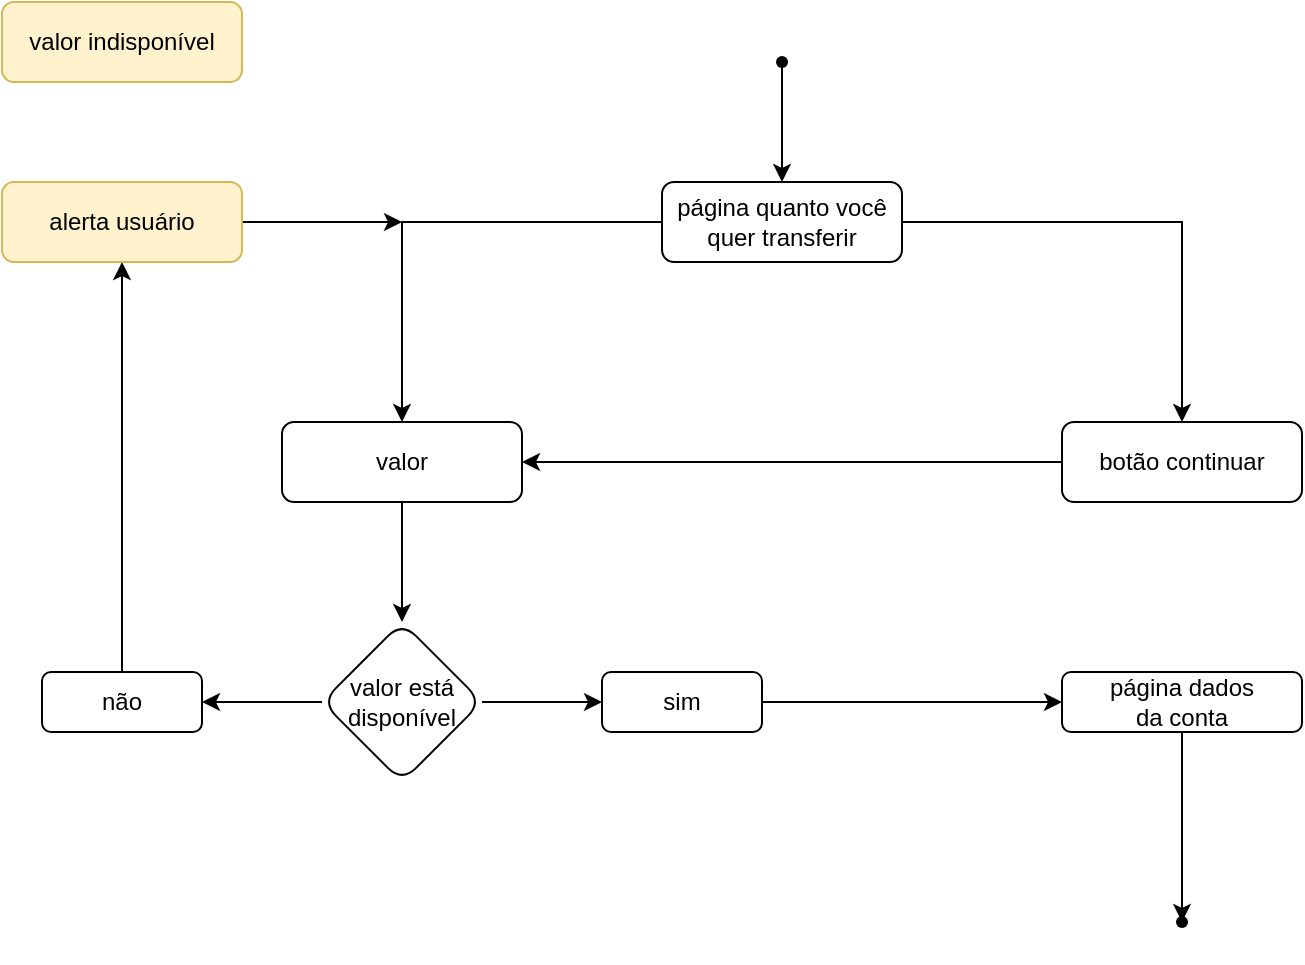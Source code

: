 <mxfile version="15.2.7" type="device"><diagram id="amR-tmT4IE26GX1XTq7V" name="Página-1"><mxGraphModel dx="846" dy="494" grid="1" gridSize="10" guides="1" tooltips="1" connect="1" arrows="1" fold="1" page="1" pageScale="1" pageWidth="827" pageHeight="1169" math="0" shadow="0"><root><mxCell id="0"/><mxCell id="1" parent="0"/><mxCell id="GJNqr-EOyBZj1POFcZQz-3" style="edgeStyle=orthogonalEdgeStyle;rounded=0;orthogonalLoop=1;jettySize=auto;html=1;" edge="1" parent="1" source="GJNqr-EOyBZj1POFcZQz-2" target="GJNqr-EOyBZj1POFcZQz-4"><mxGeometry relative="1" as="geometry"><mxPoint x="400" y="120" as="targetPoint"/></mxGeometry></mxCell><mxCell id="GJNqr-EOyBZj1POFcZQz-2" value="" style="shape=waypoint;sketch=0;fillStyle=solid;size=6;pointerEvents=1;points=[];fillColor=none;resizable=0;rotatable=0;perimeter=centerPerimeter;snapToPoint=1;" vertex="1" parent="1"><mxGeometry x="380" y="40" width="40" height="40" as="geometry"/></mxCell><mxCell id="GJNqr-EOyBZj1POFcZQz-6" value="" style="edgeStyle=orthogonalEdgeStyle;rounded=0;orthogonalLoop=1;jettySize=auto;html=1;" edge="1" parent="1" source="GJNqr-EOyBZj1POFcZQz-4" target="GJNqr-EOyBZj1POFcZQz-5"><mxGeometry relative="1" as="geometry"/></mxCell><mxCell id="GJNqr-EOyBZj1POFcZQz-13" style="edgeStyle=orthogonalEdgeStyle;rounded=0;orthogonalLoop=1;jettySize=auto;html=1;" edge="1" parent="1" source="GJNqr-EOyBZj1POFcZQz-4" target="GJNqr-EOyBZj1POFcZQz-14"><mxGeometry relative="1" as="geometry"><mxPoint x="600" y="240" as="targetPoint"/></mxGeometry></mxCell><mxCell id="GJNqr-EOyBZj1POFcZQz-4" value="página quanto você&lt;br&gt;quer transferir" style="rounded=1;whiteSpace=wrap;html=1;" vertex="1" parent="1"><mxGeometry x="340" y="120" width="120" height="40" as="geometry"/></mxCell><mxCell id="GJNqr-EOyBZj1POFcZQz-8" value="" style="edgeStyle=orthogonalEdgeStyle;rounded=0;orthogonalLoop=1;jettySize=auto;html=1;" edge="1" parent="1" source="GJNqr-EOyBZj1POFcZQz-5" target="GJNqr-EOyBZj1POFcZQz-7"><mxGeometry relative="1" as="geometry"/></mxCell><mxCell id="GJNqr-EOyBZj1POFcZQz-5" value="valor" style="rounded=1;whiteSpace=wrap;html=1;" vertex="1" parent="1"><mxGeometry x="150" y="240" width="120" height="40" as="geometry"/></mxCell><mxCell id="GJNqr-EOyBZj1POFcZQz-10" value="" style="edgeStyle=orthogonalEdgeStyle;rounded=0;orthogonalLoop=1;jettySize=auto;html=1;" edge="1" parent="1" source="GJNqr-EOyBZj1POFcZQz-7" target="GJNqr-EOyBZj1POFcZQz-9"><mxGeometry relative="1" as="geometry"/></mxCell><mxCell id="GJNqr-EOyBZj1POFcZQz-12" value="" style="edgeStyle=orthogonalEdgeStyle;rounded=0;orthogonalLoop=1;jettySize=auto;html=1;" edge="1" parent="1" source="GJNqr-EOyBZj1POFcZQz-7" target="GJNqr-EOyBZj1POFcZQz-11"><mxGeometry relative="1" as="geometry"/></mxCell><mxCell id="GJNqr-EOyBZj1POFcZQz-7" value="valor está&lt;br&gt;disponível" style="rhombus;whiteSpace=wrap;html=1;rounded=1;" vertex="1" parent="1"><mxGeometry x="170" y="340" width="80" height="80" as="geometry"/></mxCell><mxCell id="GJNqr-EOyBZj1POFcZQz-22" style="edgeStyle=orthogonalEdgeStyle;rounded=0;orthogonalLoop=1;jettySize=auto;html=1;" edge="1" parent="1" source="GJNqr-EOyBZj1POFcZQz-9" target="GJNqr-EOyBZj1POFcZQz-23"><mxGeometry relative="1" as="geometry"><mxPoint x="540" y="380" as="targetPoint"/></mxGeometry></mxCell><mxCell id="GJNqr-EOyBZj1POFcZQz-9" value="sim" style="whiteSpace=wrap;html=1;rounded=1;" vertex="1" parent="1"><mxGeometry x="310" y="365" width="80" height="30" as="geometry"/></mxCell><mxCell id="GJNqr-EOyBZj1POFcZQz-17" style="edgeStyle=orthogonalEdgeStyle;rounded=0;orthogonalLoop=1;jettySize=auto;html=1;" edge="1" parent="1" source="GJNqr-EOyBZj1POFcZQz-11" target="GJNqr-EOyBZj1POFcZQz-18"><mxGeometry relative="1" as="geometry"><mxPoint x="70" y="200" as="targetPoint"/></mxGeometry></mxCell><mxCell id="GJNqr-EOyBZj1POFcZQz-11" value="não" style="whiteSpace=wrap;html=1;rounded=1;" vertex="1" parent="1"><mxGeometry x="30" y="365" width="80" height="30" as="geometry"/></mxCell><mxCell id="GJNqr-EOyBZj1POFcZQz-21" style="edgeStyle=orthogonalEdgeStyle;rounded=0;orthogonalLoop=1;jettySize=auto;html=1;entryX=1;entryY=0.5;entryDx=0;entryDy=0;" edge="1" parent="1" source="GJNqr-EOyBZj1POFcZQz-14" target="GJNqr-EOyBZj1POFcZQz-5"><mxGeometry relative="1" as="geometry"/></mxCell><mxCell id="GJNqr-EOyBZj1POFcZQz-14" value="botão continuar" style="rounded=1;whiteSpace=wrap;html=1;" vertex="1" parent="1"><mxGeometry x="540" y="240" width="120" height="40" as="geometry"/></mxCell><mxCell id="GJNqr-EOyBZj1POFcZQz-19" style="edgeStyle=orthogonalEdgeStyle;rounded=0;orthogonalLoop=1;jettySize=auto;html=1;" edge="1" parent="1" source="GJNqr-EOyBZj1POFcZQz-18"><mxGeometry relative="1" as="geometry"><mxPoint x="210" y="140" as="targetPoint"/></mxGeometry></mxCell><mxCell id="GJNqr-EOyBZj1POFcZQz-18" value="alerta usuário" style="rounded=1;whiteSpace=wrap;html=1;fillColor=#fff2cc;strokeColor=#d6b656;" vertex="1" parent="1"><mxGeometry x="10" y="120" width="120" height="40" as="geometry"/></mxCell><mxCell id="GJNqr-EOyBZj1POFcZQz-20" value="valor indisponível" style="rounded=1;whiteSpace=wrap;html=1;fillColor=#fff2cc;strokeColor=#d6b656;" vertex="1" parent="1"><mxGeometry x="10" y="30" width="120" height="40" as="geometry"/></mxCell><mxCell id="GJNqr-EOyBZj1POFcZQz-25" value="" style="edgeStyle=orthogonalEdgeStyle;rounded=0;orthogonalLoop=1;jettySize=auto;html=1;" edge="1" parent="1" source="GJNqr-EOyBZj1POFcZQz-23" target="GJNqr-EOyBZj1POFcZQz-24"><mxGeometry relative="1" as="geometry"/></mxCell><mxCell id="GJNqr-EOyBZj1POFcZQz-23" value="página dados&lt;br&gt;da conta" style="rounded=1;whiteSpace=wrap;html=1;" vertex="1" parent="1"><mxGeometry x="540" y="365" width="120" height="30" as="geometry"/></mxCell><mxCell id="GJNqr-EOyBZj1POFcZQz-24" value="" style="shape=waypoint;size=6;pointerEvents=1;points=[];fillColor=#ffffff;resizable=0;rotatable=0;perimeter=centerPerimeter;snapToPoint=1;rounded=1;" vertex="1" parent="1"><mxGeometry x="580" y="470" width="40" height="40" as="geometry"/></mxCell></root></mxGraphModel></diagram></mxfile>